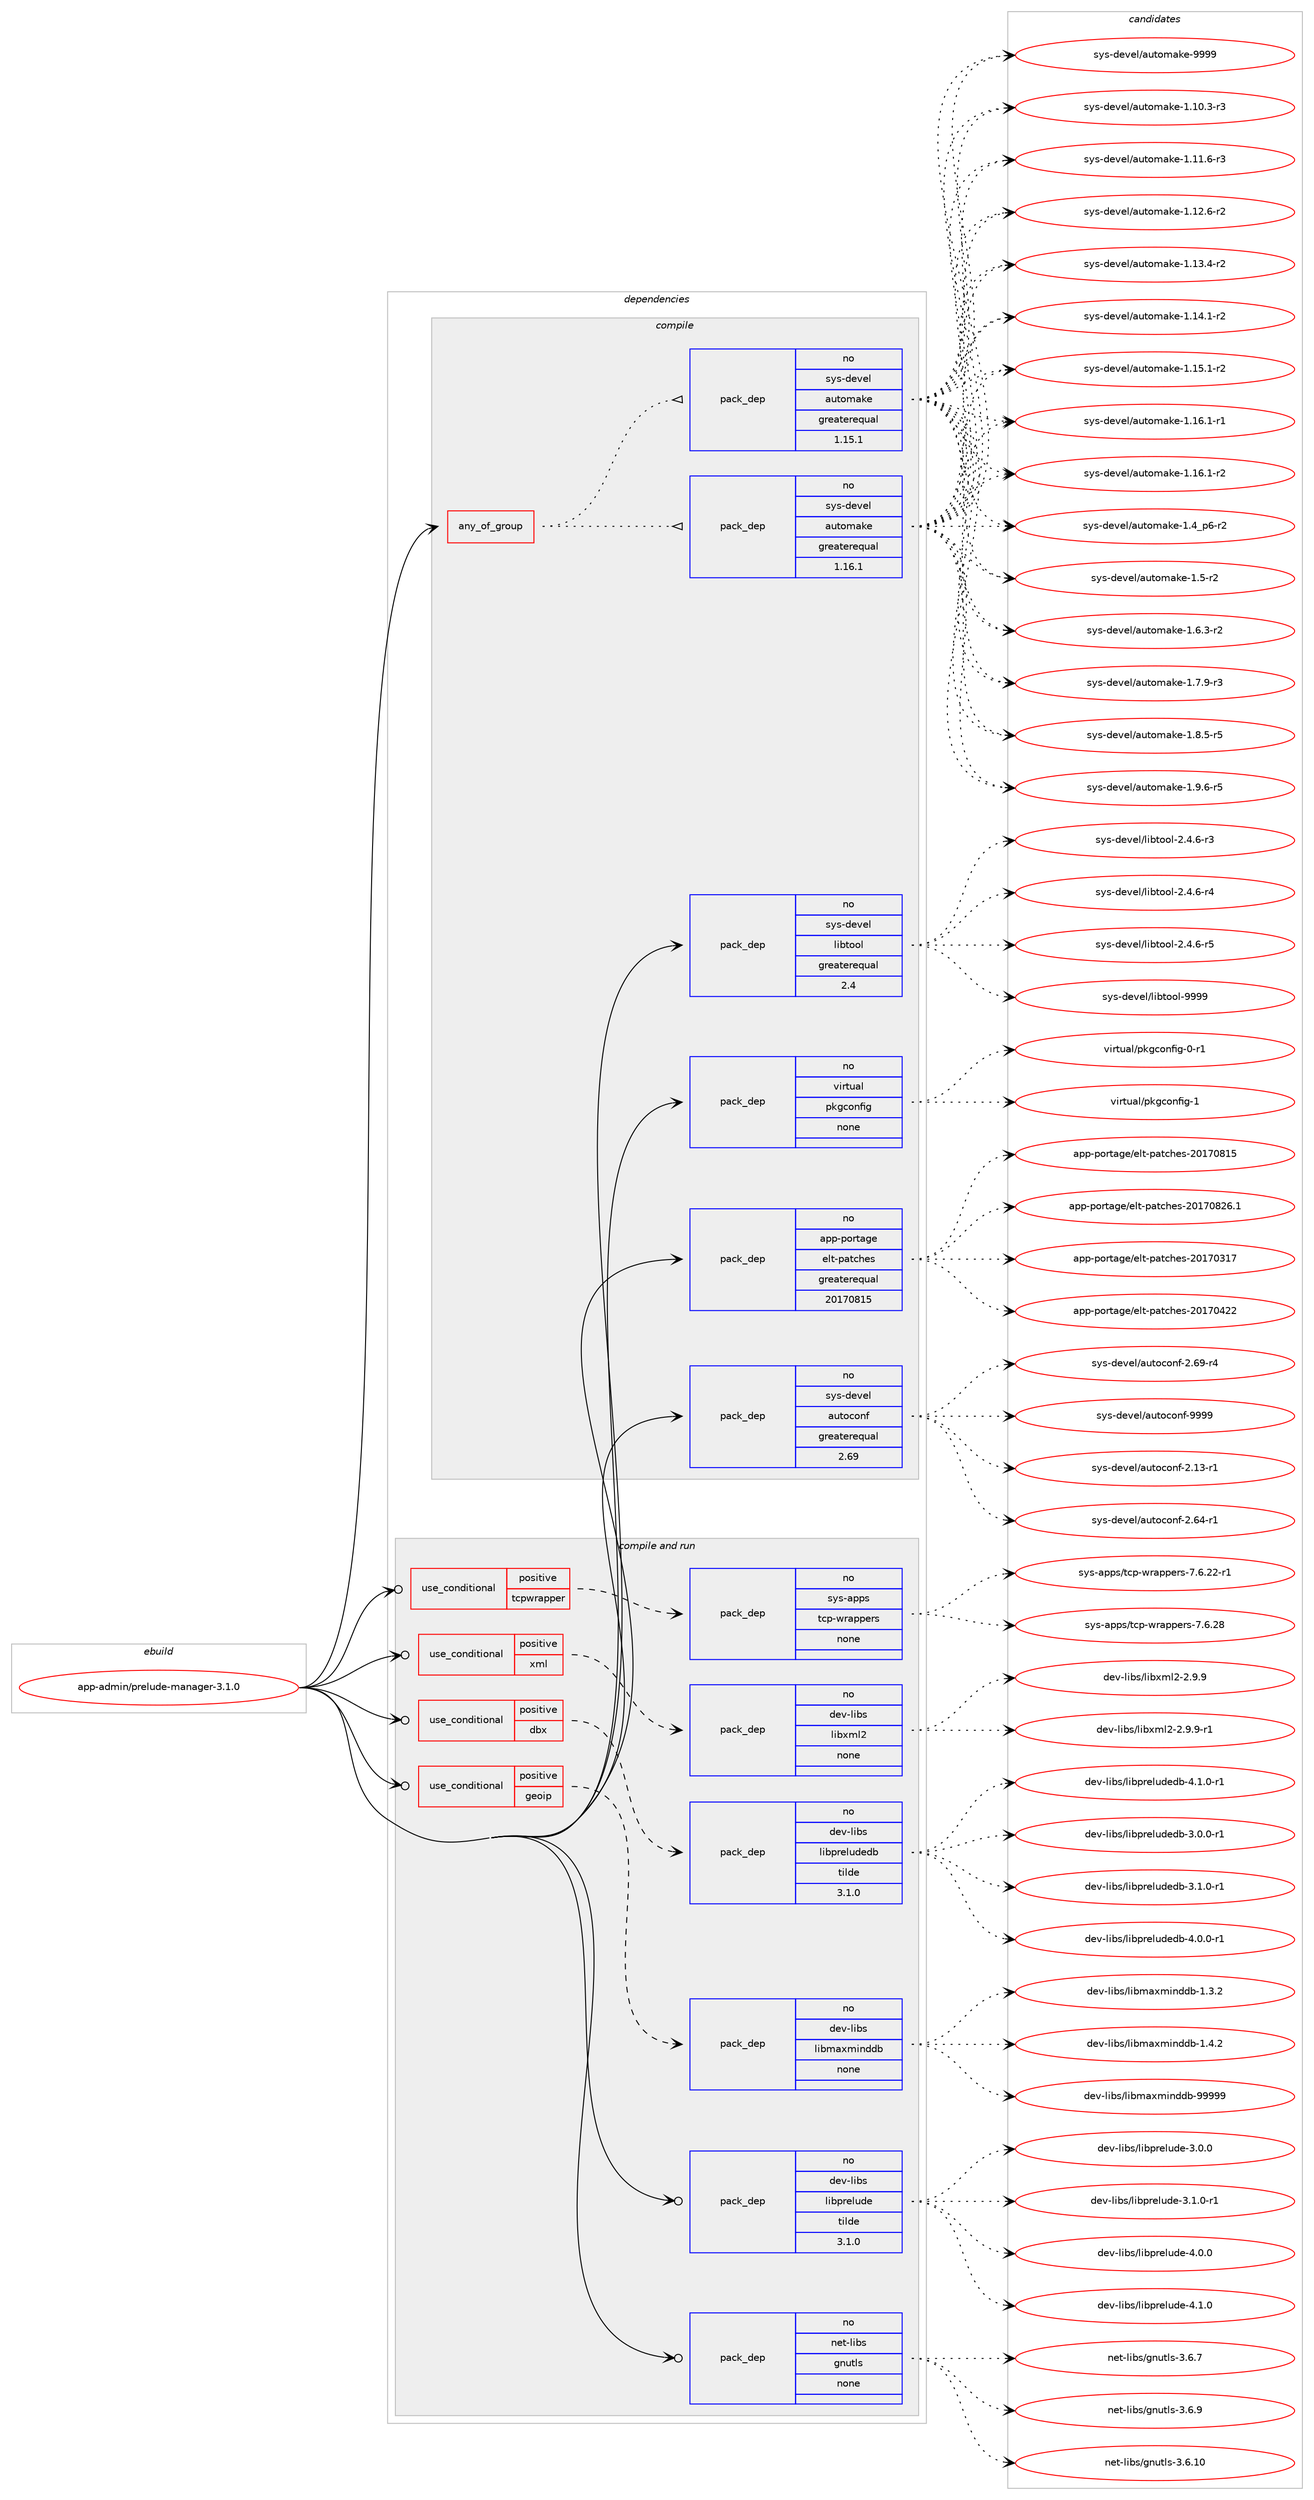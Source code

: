 digraph prolog {

# *************
# Graph options
# *************

newrank=true;
concentrate=true;
compound=true;
graph [rankdir=LR,fontname=Helvetica,fontsize=10,ranksep=1.5];#, ranksep=2.5, nodesep=0.2];
edge  [arrowhead=vee];
node  [fontname=Helvetica,fontsize=10];

# **********
# The ebuild
# **********

subgraph cluster_leftcol {
color=gray;
rank=same;
label=<<i>ebuild</i>>;
id [label="app-admin/prelude-manager-3.1.0", color=red, width=4, href="../app-admin/prelude-manager-3.1.0.svg"];
}

# ****************
# The dependencies
# ****************

subgraph cluster_midcol {
color=gray;
label=<<i>dependencies</i>>;
subgraph cluster_compile {
fillcolor="#eeeeee";
style=filled;
label=<<i>compile</i>>;
subgraph any8230 {
dependency468419 [label=<<TABLE BORDER="0" CELLBORDER="1" CELLSPACING="0" CELLPADDING="4"><TR><TD CELLPADDING="10">any_of_group</TD></TR></TABLE>>, shape=none, color=red];subgraph pack348584 {
dependency468420 [label=<<TABLE BORDER="0" CELLBORDER="1" CELLSPACING="0" CELLPADDING="4" WIDTH="220"><TR><TD ROWSPAN="6" CELLPADDING="30">pack_dep</TD></TR><TR><TD WIDTH="110">no</TD></TR><TR><TD>sys-devel</TD></TR><TR><TD>automake</TD></TR><TR><TD>greaterequal</TD></TR><TR><TD>1.16.1</TD></TR></TABLE>>, shape=none, color=blue];
}
dependency468419:e -> dependency468420:w [weight=20,style="dotted",arrowhead="oinv"];
subgraph pack348585 {
dependency468421 [label=<<TABLE BORDER="0" CELLBORDER="1" CELLSPACING="0" CELLPADDING="4" WIDTH="220"><TR><TD ROWSPAN="6" CELLPADDING="30">pack_dep</TD></TR><TR><TD WIDTH="110">no</TD></TR><TR><TD>sys-devel</TD></TR><TR><TD>automake</TD></TR><TR><TD>greaterequal</TD></TR><TR><TD>1.15.1</TD></TR></TABLE>>, shape=none, color=blue];
}
dependency468419:e -> dependency468421:w [weight=20,style="dotted",arrowhead="oinv"];
}
id:e -> dependency468419:w [weight=20,style="solid",arrowhead="vee"];
subgraph pack348586 {
dependency468422 [label=<<TABLE BORDER="0" CELLBORDER="1" CELLSPACING="0" CELLPADDING="4" WIDTH="220"><TR><TD ROWSPAN="6" CELLPADDING="30">pack_dep</TD></TR><TR><TD WIDTH="110">no</TD></TR><TR><TD>app-portage</TD></TR><TR><TD>elt-patches</TD></TR><TR><TD>greaterequal</TD></TR><TR><TD>20170815</TD></TR></TABLE>>, shape=none, color=blue];
}
id:e -> dependency468422:w [weight=20,style="solid",arrowhead="vee"];
subgraph pack348587 {
dependency468423 [label=<<TABLE BORDER="0" CELLBORDER="1" CELLSPACING="0" CELLPADDING="4" WIDTH="220"><TR><TD ROWSPAN="6" CELLPADDING="30">pack_dep</TD></TR><TR><TD WIDTH="110">no</TD></TR><TR><TD>sys-devel</TD></TR><TR><TD>autoconf</TD></TR><TR><TD>greaterequal</TD></TR><TR><TD>2.69</TD></TR></TABLE>>, shape=none, color=blue];
}
id:e -> dependency468423:w [weight=20,style="solid",arrowhead="vee"];
subgraph pack348588 {
dependency468424 [label=<<TABLE BORDER="0" CELLBORDER="1" CELLSPACING="0" CELLPADDING="4" WIDTH="220"><TR><TD ROWSPAN="6" CELLPADDING="30">pack_dep</TD></TR><TR><TD WIDTH="110">no</TD></TR><TR><TD>sys-devel</TD></TR><TR><TD>libtool</TD></TR><TR><TD>greaterequal</TD></TR><TR><TD>2.4</TD></TR></TABLE>>, shape=none, color=blue];
}
id:e -> dependency468424:w [weight=20,style="solid",arrowhead="vee"];
subgraph pack348589 {
dependency468425 [label=<<TABLE BORDER="0" CELLBORDER="1" CELLSPACING="0" CELLPADDING="4" WIDTH="220"><TR><TD ROWSPAN="6" CELLPADDING="30">pack_dep</TD></TR><TR><TD WIDTH="110">no</TD></TR><TR><TD>virtual</TD></TR><TR><TD>pkgconfig</TD></TR><TR><TD>none</TD></TR><TR><TD></TD></TR></TABLE>>, shape=none, color=blue];
}
id:e -> dependency468425:w [weight=20,style="solid",arrowhead="vee"];
}
subgraph cluster_compileandrun {
fillcolor="#eeeeee";
style=filled;
label=<<i>compile and run</i>>;
subgraph cond111304 {
dependency468426 [label=<<TABLE BORDER="0" CELLBORDER="1" CELLSPACING="0" CELLPADDING="4"><TR><TD ROWSPAN="3" CELLPADDING="10">use_conditional</TD></TR><TR><TD>positive</TD></TR><TR><TD>dbx</TD></TR></TABLE>>, shape=none, color=red];
subgraph pack348590 {
dependency468427 [label=<<TABLE BORDER="0" CELLBORDER="1" CELLSPACING="0" CELLPADDING="4" WIDTH="220"><TR><TD ROWSPAN="6" CELLPADDING="30">pack_dep</TD></TR><TR><TD WIDTH="110">no</TD></TR><TR><TD>dev-libs</TD></TR><TR><TD>libpreludedb</TD></TR><TR><TD>tilde</TD></TR><TR><TD>3.1.0</TD></TR></TABLE>>, shape=none, color=blue];
}
dependency468426:e -> dependency468427:w [weight=20,style="dashed",arrowhead="vee"];
}
id:e -> dependency468426:w [weight=20,style="solid",arrowhead="odotvee"];
subgraph cond111305 {
dependency468428 [label=<<TABLE BORDER="0" CELLBORDER="1" CELLSPACING="0" CELLPADDING="4"><TR><TD ROWSPAN="3" CELLPADDING="10">use_conditional</TD></TR><TR><TD>positive</TD></TR><TR><TD>geoip</TD></TR></TABLE>>, shape=none, color=red];
subgraph pack348591 {
dependency468429 [label=<<TABLE BORDER="0" CELLBORDER="1" CELLSPACING="0" CELLPADDING="4" WIDTH="220"><TR><TD ROWSPAN="6" CELLPADDING="30">pack_dep</TD></TR><TR><TD WIDTH="110">no</TD></TR><TR><TD>dev-libs</TD></TR><TR><TD>libmaxminddb</TD></TR><TR><TD>none</TD></TR><TR><TD></TD></TR></TABLE>>, shape=none, color=blue];
}
dependency468428:e -> dependency468429:w [weight=20,style="dashed",arrowhead="vee"];
}
id:e -> dependency468428:w [weight=20,style="solid",arrowhead="odotvee"];
subgraph cond111306 {
dependency468430 [label=<<TABLE BORDER="0" CELLBORDER="1" CELLSPACING="0" CELLPADDING="4"><TR><TD ROWSPAN="3" CELLPADDING="10">use_conditional</TD></TR><TR><TD>positive</TD></TR><TR><TD>tcpwrapper</TD></TR></TABLE>>, shape=none, color=red];
subgraph pack348592 {
dependency468431 [label=<<TABLE BORDER="0" CELLBORDER="1" CELLSPACING="0" CELLPADDING="4" WIDTH="220"><TR><TD ROWSPAN="6" CELLPADDING="30">pack_dep</TD></TR><TR><TD WIDTH="110">no</TD></TR><TR><TD>sys-apps</TD></TR><TR><TD>tcp-wrappers</TD></TR><TR><TD>none</TD></TR><TR><TD></TD></TR></TABLE>>, shape=none, color=blue];
}
dependency468430:e -> dependency468431:w [weight=20,style="dashed",arrowhead="vee"];
}
id:e -> dependency468430:w [weight=20,style="solid",arrowhead="odotvee"];
subgraph cond111307 {
dependency468432 [label=<<TABLE BORDER="0" CELLBORDER="1" CELLSPACING="0" CELLPADDING="4"><TR><TD ROWSPAN="3" CELLPADDING="10">use_conditional</TD></TR><TR><TD>positive</TD></TR><TR><TD>xml</TD></TR></TABLE>>, shape=none, color=red];
subgraph pack348593 {
dependency468433 [label=<<TABLE BORDER="0" CELLBORDER="1" CELLSPACING="0" CELLPADDING="4" WIDTH="220"><TR><TD ROWSPAN="6" CELLPADDING="30">pack_dep</TD></TR><TR><TD WIDTH="110">no</TD></TR><TR><TD>dev-libs</TD></TR><TR><TD>libxml2</TD></TR><TR><TD>none</TD></TR><TR><TD></TD></TR></TABLE>>, shape=none, color=blue];
}
dependency468432:e -> dependency468433:w [weight=20,style="dashed",arrowhead="vee"];
}
id:e -> dependency468432:w [weight=20,style="solid",arrowhead="odotvee"];
subgraph pack348594 {
dependency468434 [label=<<TABLE BORDER="0" CELLBORDER="1" CELLSPACING="0" CELLPADDING="4" WIDTH="220"><TR><TD ROWSPAN="6" CELLPADDING="30">pack_dep</TD></TR><TR><TD WIDTH="110">no</TD></TR><TR><TD>dev-libs</TD></TR><TR><TD>libprelude</TD></TR><TR><TD>tilde</TD></TR><TR><TD>3.1.0</TD></TR></TABLE>>, shape=none, color=blue];
}
id:e -> dependency468434:w [weight=20,style="solid",arrowhead="odotvee"];
subgraph pack348595 {
dependency468435 [label=<<TABLE BORDER="0" CELLBORDER="1" CELLSPACING="0" CELLPADDING="4" WIDTH="220"><TR><TD ROWSPAN="6" CELLPADDING="30">pack_dep</TD></TR><TR><TD WIDTH="110">no</TD></TR><TR><TD>net-libs</TD></TR><TR><TD>gnutls</TD></TR><TR><TD>none</TD></TR><TR><TD></TD></TR></TABLE>>, shape=none, color=blue];
}
id:e -> dependency468435:w [weight=20,style="solid",arrowhead="odotvee"];
}
subgraph cluster_run {
fillcolor="#eeeeee";
style=filled;
label=<<i>run</i>>;
}
}

# **************
# The candidates
# **************

subgraph cluster_choices {
rank=same;
color=gray;
label=<<i>candidates</i>>;

subgraph choice348584 {
color=black;
nodesep=1;
choice11512111545100101118101108479711711611110997107101454946494846514511451 [label="sys-devel/automake-1.10.3-r3", color=red, width=4,href="../sys-devel/automake-1.10.3-r3.svg"];
choice11512111545100101118101108479711711611110997107101454946494946544511451 [label="sys-devel/automake-1.11.6-r3", color=red, width=4,href="../sys-devel/automake-1.11.6-r3.svg"];
choice11512111545100101118101108479711711611110997107101454946495046544511450 [label="sys-devel/automake-1.12.6-r2", color=red, width=4,href="../sys-devel/automake-1.12.6-r2.svg"];
choice11512111545100101118101108479711711611110997107101454946495146524511450 [label="sys-devel/automake-1.13.4-r2", color=red, width=4,href="../sys-devel/automake-1.13.4-r2.svg"];
choice11512111545100101118101108479711711611110997107101454946495246494511450 [label="sys-devel/automake-1.14.1-r2", color=red, width=4,href="../sys-devel/automake-1.14.1-r2.svg"];
choice11512111545100101118101108479711711611110997107101454946495346494511450 [label="sys-devel/automake-1.15.1-r2", color=red, width=4,href="../sys-devel/automake-1.15.1-r2.svg"];
choice11512111545100101118101108479711711611110997107101454946495446494511449 [label="sys-devel/automake-1.16.1-r1", color=red, width=4,href="../sys-devel/automake-1.16.1-r1.svg"];
choice11512111545100101118101108479711711611110997107101454946495446494511450 [label="sys-devel/automake-1.16.1-r2", color=red, width=4,href="../sys-devel/automake-1.16.1-r2.svg"];
choice115121115451001011181011084797117116111109971071014549465295112544511450 [label="sys-devel/automake-1.4_p6-r2", color=red, width=4,href="../sys-devel/automake-1.4_p6-r2.svg"];
choice11512111545100101118101108479711711611110997107101454946534511450 [label="sys-devel/automake-1.5-r2", color=red, width=4,href="../sys-devel/automake-1.5-r2.svg"];
choice115121115451001011181011084797117116111109971071014549465446514511450 [label="sys-devel/automake-1.6.3-r2", color=red, width=4,href="../sys-devel/automake-1.6.3-r2.svg"];
choice115121115451001011181011084797117116111109971071014549465546574511451 [label="sys-devel/automake-1.7.9-r3", color=red, width=4,href="../sys-devel/automake-1.7.9-r3.svg"];
choice115121115451001011181011084797117116111109971071014549465646534511453 [label="sys-devel/automake-1.8.5-r5", color=red, width=4,href="../sys-devel/automake-1.8.5-r5.svg"];
choice115121115451001011181011084797117116111109971071014549465746544511453 [label="sys-devel/automake-1.9.6-r5", color=red, width=4,href="../sys-devel/automake-1.9.6-r5.svg"];
choice115121115451001011181011084797117116111109971071014557575757 [label="sys-devel/automake-9999", color=red, width=4,href="../sys-devel/automake-9999.svg"];
dependency468420:e -> choice11512111545100101118101108479711711611110997107101454946494846514511451:w [style=dotted,weight="100"];
dependency468420:e -> choice11512111545100101118101108479711711611110997107101454946494946544511451:w [style=dotted,weight="100"];
dependency468420:e -> choice11512111545100101118101108479711711611110997107101454946495046544511450:w [style=dotted,weight="100"];
dependency468420:e -> choice11512111545100101118101108479711711611110997107101454946495146524511450:w [style=dotted,weight="100"];
dependency468420:e -> choice11512111545100101118101108479711711611110997107101454946495246494511450:w [style=dotted,weight="100"];
dependency468420:e -> choice11512111545100101118101108479711711611110997107101454946495346494511450:w [style=dotted,weight="100"];
dependency468420:e -> choice11512111545100101118101108479711711611110997107101454946495446494511449:w [style=dotted,weight="100"];
dependency468420:e -> choice11512111545100101118101108479711711611110997107101454946495446494511450:w [style=dotted,weight="100"];
dependency468420:e -> choice115121115451001011181011084797117116111109971071014549465295112544511450:w [style=dotted,weight="100"];
dependency468420:e -> choice11512111545100101118101108479711711611110997107101454946534511450:w [style=dotted,weight="100"];
dependency468420:e -> choice115121115451001011181011084797117116111109971071014549465446514511450:w [style=dotted,weight="100"];
dependency468420:e -> choice115121115451001011181011084797117116111109971071014549465546574511451:w [style=dotted,weight="100"];
dependency468420:e -> choice115121115451001011181011084797117116111109971071014549465646534511453:w [style=dotted,weight="100"];
dependency468420:e -> choice115121115451001011181011084797117116111109971071014549465746544511453:w [style=dotted,weight="100"];
dependency468420:e -> choice115121115451001011181011084797117116111109971071014557575757:w [style=dotted,weight="100"];
}
subgraph choice348585 {
color=black;
nodesep=1;
choice11512111545100101118101108479711711611110997107101454946494846514511451 [label="sys-devel/automake-1.10.3-r3", color=red, width=4,href="../sys-devel/automake-1.10.3-r3.svg"];
choice11512111545100101118101108479711711611110997107101454946494946544511451 [label="sys-devel/automake-1.11.6-r3", color=red, width=4,href="../sys-devel/automake-1.11.6-r3.svg"];
choice11512111545100101118101108479711711611110997107101454946495046544511450 [label="sys-devel/automake-1.12.6-r2", color=red, width=4,href="../sys-devel/automake-1.12.6-r2.svg"];
choice11512111545100101118101108479711711611110997107101454946495146524511450 [label="sys-devel/automake-1.13.4-r2", color=red, width=4,href="../sys-devel/automake-1.13.4-r2.svg"];
choice11512111545100101118101108479711711611110997107101454946495246494511450 [label="sys-devel/automake-1.14.1-r2", color=red, width=4,href="../sys-devel/automake-1.14.1-r2.svg"];
choice11512111545100101118101108479711711611110997107101454946495346494511450 [label="sys-devel/automake-1.15.1-r2", color=red, width=4,href="../sys-devel/automake-1.15.1-r2.svg"];
choice11512111545100101118101108479711711611110997107101454946495446494511449 [label="sys-devel/automake-1.16.1-r1", color=red, width=4,href="../sys-devel/automake-1.16.1-r1.svg"];
choice11512111545100101118101108479711711611110997107101454946495446494511450 [label="sys-devel/automake-1.16.1-r2", color=red, width=4,href="../sys-devel/automake-1.16.1-r2.svg"];
choice115121115451001011181011084797117116111109971071014549465295112544511450 [label="sys-devel/automake-1.4_p6-r2", color=red, width=4,href="../sys-devel/automake-1.4_p6-r2.svg"];
choice11512111545100101118101108479711711611110997107101454946534511450 [label="sys-devel/automake-1.5-r2", color=red, width=4,href="../sys-devel/automake-1.5-r2.svg"];
choice115121115451001011181011084797117116111109971071014549465446514511450 [label="sys-devel/automake-1.6.3-r2", color=red, width=4,href="../sys-devel/automake-1.6.3-r2.svg"];
choice115121115451001011181011084797117116111109971071014549465546574511451 [label="sys-devel/automake-1.7.9-r3", color=red, width=4,href="../sys-devel/automake-1.7.9-r3.svg"];
choice115121115451001011181011084797117116111109971071014549465646534511453 [label="sys-devel/automake-1.8.5-r5", color=red, width=4,href="../sys-devel/automake-1.8.5-r5.svg"];
choice115121115451001011181011084797117116111109971071014549465746544511453 [label="sys-devel/automake-1.9.6-r5", color=red, width=4,href="../sys-devel/automake-1.9.6-r5.svg"];
choice115121115451001011181011084797117116111109971071014557575757 [label="sys-devel/automake-9999", color=red, width=4,href="../sys-devel/automake-9999.svg"];
dependency468421:e -> choice11512111545100101118101108479711711611110997107101454946494846514511451:w [style=dotted,weight="100"];
dependency468421:e -> choice11512111545100101118101108479711711611110997107101454946494946544511451:w [style=dotted,weight="100"];
dependency468421:e -> choice11512111545100101118101108479711711611110997107101454946495046544511450:w [style=dotted,weight="100"];
dependency468421:e -> choice11512111545100101118101108479711711611110997107101454946495146524511450:w [style=dotted,weight="100"];
dependency468421:e -> choice11512111545100101118101108479711711611110997107101454946495246494511450:w [style=dotted,weight="100"];
dependency468421:e -> choice11512111545100101118101108479711711611110997107101454946495346494511450:w [style=dotted,weight="100"];
dependency468421:e -> choice11512111545100101118101108479711711611110997107101454946495446494511449:w [style=dotted,weight="100"];
dependency468421:e -> choice11512111545100101118101108479711711611110997107101454946495446494511450:w [style=dotted,weight="100"];
dependency468421:e -> choice115121115451001011181011084797117116111109971071014549465295112544511450:w [style=dotted,weight="100"];
dependency468421:e -> choice11512111545100101118101108479711711611110997107101454946534511450:w [style=dotted,weight="100"];
dependency468421:e -> choice115121115451001011181011084797117116111109971071014549465446514511450:w [style=dotted,weight="100"];
dependency468421:e -> choice115121115451001011181011084797117116111109971071014549465546574511451:w [style=dotted,weight="100"];
dependency468421:e -> choice115121115451001011181011084797117116111109971071014549465646534511453:w [style=dotted,weight="100"];
dependency468421:e -> choice115121115451001011181011084797117116111109971071014549465746544511453:w [style=dotted,weight="100"];
dependency468421:e -> choice115121115451001011181011084797117116111109971071014557575757:w [style=dotted,weight="100"];
}
subgraph choice348586 {
color=black;
nodesep=1;
choice97112112451121111141169710310147101108116451129711699104101115455048495548514955 [label="app-portage/elt-patches-20170317", color=red, width=4,href="../app-portage/elt-patches-20170317.svg"];
choice97112112451121111141169710310147101108116451129711699104101115455048495548525050 [label="app-portage/elt-patches-20170422", color=red, width=4,href="../app-portage/elt-patches-20170422.svg"];
choice97112112451121111141169710310147101108116451129711699104101115455048495548564953 [label="app-portage/elt-patches-20170815", color=red, width=4,href="../app-portage/elt-patches-20170815.svg"];
choice971121124511211111411697103101471011081164511297116991041011154550484955485650544649 [label="app-portage/elt-patches-20170826.1", color=red, width=4,href="../app-portage/elt-patches-20170826.1.svg"];
dependency468422:e -> choice97112112451121111141169710310147101108116451129711699104101115455048495548514955:w [style=dotted,weight="100"];
dependency468422:e -> choice97112112451121111141169710310147101108116451129711699104101115455048495548525050:w [style=dotted,weight="100"];
dependency468422:e -> choice97112112451121111141169710310147101108116451129711699104101115455048495548564953:w [style=dotted,weight="100"];
dependency468422:e -> choice971121124511211111411697103101471011081164511297116991041011154550484955485650544649:w [style=dotted,weight="100"];
}
subgraph choice348587 {
color=black;
nodesep=1;
choice1151211154510010111810110847971171161119911111010245504649514511449 [label="sys-devel/autoconf-2.13-r1", color=red, width=4,href="../sys-devel/autoconf-2.13-r1.svg"];
choice1151211154510010111810110847971171161119911111010245504654524511449 [label="sys-devel/autoconf-2.64-r1", color=red, width=4,href="../sys-devel/autoconf-2.64-r1.svg"];
choice1151211154510010111810110847971171161119911111010245504654574511452 [label="sys-devel/autoconf-2.69-r4", color=red, width=4,href="../sys-devel/autoconf-2.69-r4.svg"];
choice115121115451001011181011084797117116111991111101024557575757 [label="sys-devel/autoconf-9999", color=red, width=4,href="../sys-devel/autoconf-9999.svg"];
dependency468423:e -> choice1151211154510010111810110847971171161119911111010245504649514511449:w [style=dotted,weight="100"];
dependency468423:e -> choice1151211154510010111810110847971171161119911111010245504654524511449:w [style=dotted,weight="100"];
dependency468423:e -> choice1151211154510010111810110847971171161119911111010245504654574511452:w [style=dotted,weight="100"];
dependency468423:e -> choice115121115451001011181011084797117116111991111101024557575757:w [style=dotted,weight="100"];
}
subgraph choice348588 {
color=black;
nodesep=1;
choice1151211154510010111810110847108105981161111111084550465246544511451 [label="sys-devel/libtool-2.4.6-r3", color=red, width=4,href="../sys-devel/libtool-2.4.6-r3.svg"];
choice1151211154510010111810110847108105981161111111084550465246544511452 [label="sys-devel/libtool-2.4.6-r4", color=red, width=4,href="../sys-devel/libtool-2.4.6-r4.svg"];
choice1151211154510010111810110847108105981161111111084550465246544511453 [label="sys-devel/libtool-2.4.6-r5", color=red, width=4,href="../sys-devel/libtool-2.4.6-r5.svg"];
choice1151211154510010111810110847108105981161111111084557575757 [label="sys-devel/libtool-9999", color=red, width=4,href="../sys-devel/libtool-9999.svg"];
dependency468424:e -> choice1151211154510010111810110847108105981161111111084550465246544511451:w [style=dotted,weight="100"];
dependency468424:e -> choice1151211154510010111810110847108105981161111111084550465246544511452:w [style=dotted,weight="100"];
dependency468424:e -> choice1151211154510010111810110847108105981161111111084550465246544511453:w [style=dotted,weight="100"];
dependency468424:e -> choice1151211154510010111810110847108105981161111111084557575757:w [style=dotted,weight="100"];
}
subgraph choice348589 {
color=black;
nodesep=1;
choice11810511411611797108471121071039911111010210510345484511449 [label="virtual/pkgconfig-0-r1", color=red, width=4,href="../virtual/pkgconfig-0-r1.svg"];
choice1181051141161179710847112107103991111101021051034549 [label="virtual/pkgconfig-1", color=red, width=4,href="../virtual/pkgconfig-1.svg"];
dependency468425:e -> choice11810511411611797108471121071039911111010210510345484511449:w [style=dotted,weight="100"];
dependency468425:e -> choice1181051141161179710847112107103991111101021051034549:w [style=dotted,weight="100"];
}
subgraph choice348590 {
color=black;
nodesep=1;
choice10010111845108105981154710810598112114101108117100101100984551464846484511449 [label="dev-libs/libpreludedb-3.0.0-r1", color=red, width=4,href="../dev-libs/libpreludedb-3.0.0-r1.svg"];
choice10010111845108105981154710810598112114101108117100101100984551464946484511449 [label="dev-libs/libpreludedb-3.1.0-r1", color=red, width=4,href="../dev-libs/libpreludedb-3.1.0-r1.svg"];
choice10010111845108105981154710810598112114101108117100101100984552464846484511449 [label="dev-libs/libpreludedb-4.0.0-r1", color=red, width=4,href="../dev-libs/libpreludedb-4.0.0-r1.svg"];
choice10010111845108105981154710810598112114101108117100101100984552464946484511449 [label="dev-libs/libpreludedb-4.1.0-r1", color=red, width=4,href="../dev-libs/libpreludedb-4.1.0-r1.svg"];
dependency468427:e -> choice10010111845108105981154710810598112114101108117100101100984551464846484511449:w [style=dotted,weight="100"];
dependency468427:e -> choice10010111845108105981154710810598112114101108117100101100984551464946484511449:w [style=dotted,weight="100"];
dependency468427:e -> choice10010111845108105981154710810598112114101108117100101100984552464846484511449:w [style=dotted,weight="100"];
dependency468427:e -> choice10010111845108105981154710810598112114101108117100101100984552464946484511449:w [style=dotted,weight="100"];
}
subgraph choice348591 {
color=black;
nodesep=1;
choice100101118451081059811547108105981099712010910511010010098454946514650 [label="dev-libs/libmaxminddb-1.3.2", color=red, width=4,href="../dev-libs/libmaxminddb-1.3.2.svg"];
choice100101118451081059811547108105981099712010910511010010098454946524650 [label="dev-libs/libmaxminddb-1.4.2", color=red, width=4,href="../dev-libs/libmaxminddb-1.4.2.svg"];
choice100101118451081059811547108105981099712010910511010010098455757575757 [label="dev-libs/libmaxminddb-99999", color=red, width=4,href="../dev-libs/libmaxminddb-99999.svg"];
dependency468429:e -> choice100101118451081059811547108105981099712010910511010010098454946514650:w [style=dotted,weight="100"];
dependency468429:e -> choice100101118451081059811547108105981099712010910511010010098454946524650:w [style=dotted,weight="100"];
dependency468429:e -> choice100101118451081059811547108105981099712010910511010010098455757575757:w [style=dotted,weight="100"];
}
subgraph choice348592 {
color=black;
nodesep=1;
choice115121115459711211211547116991124511911497112112101114115455546544650504511449 [label="sys-apps/tcp-wrappers-7.6.22-r1", color=red, width=4,href="../sys-apps/tcp-wrappers-7.6.22-r1.svg"];
choice11512111545971121121154711699112451191149711211210111411545554654465056 [label="sys-apps/tcp-wrappers-7.6.28", color=red, width=4,href="../sys-apps/tcp-wrappers-7.6.28.svg"];
dependency468431:e -> choice115121115459711211211547116991124511911497112112101114115455546544650504511449:w [style=dotted,weight="100"];
dependency468431:e -> choice11512111545971121121154711699112451191149711211210111411545554654465056:w [style=dotted,weight="100"];
}
subgraph choice348593 {
color=black;
nodesep=1;
choice1001011184510810598115471081059812010910850455046574657 [label="dev-libs/libxml2-2.9.9", color=red, width=4,href="../dev-libs/libxml2-2.9.9.svg"];
choice10010111845108105981154710810598120109108504550465746574511449 [label="dev-libs/libxml2-2.9.9-r1", color=red, width=4,href="../dev-libs/libxml2-2.9.9-r1.svg"];
dependency468433:e -> choice1001011184510810598115471081059812010910850455046574657:w [style=dotted,weight="100"];
dependency468433:e -> choice10010111845108105981154710810598120109108504550465746574511449:w [style=dotted,weight="100"];
}
subgraph choice348594 {
color=black;
nodesep=1;
choice10010111845108105981154710810598112114101108117100101455146484648 [label="dev-libs/libprelude-3.0.0", color=red, width=4,href="../dev-libs/libprelude-3.0.0.svg"];
choice100101118451081059811547108105981121141011081171001014551464946484511449 [label="dev-libs/libprelude-3.1.0-r1", color=red, width=4,href="../dev-libs/libprelude-3.1.0-r1.svg"];
choice10010111845108105981154710810598112114101108117100101455246484648 [label="dev-libs/libprelude-4.0.0", color=red, width=4,href="../dev-libs/libprelude-4.0.0.svg"];
choice10010111845108105981154710810598112114101108117100101455246494648 [label="dev-libs/libprelude-4.1.0", color=red, width=4,href="../dev-libs/libprelude-4.1.0.svg"];
dependency468434:e -> choice10010111845108105981154710810598112114101108117100101455146484648:w [style=dotted,weight="100"];
dependency468434:e -> choice100101118451081059811547108105981121141011081171001014551464946484511449:w [style=dotted,weight="100"];
dependency468434:e -> choice10010111845108105981154710810598112114101108117100101455246484648:w [style=dotted,weight="100"];
dependency468434:e -> choice10010111845108105981154710810598112114101108117100101455246494648:w [style=dotted,weight="100"];
}
subgraph choice348595 {
color=black;
nodesep=1;
choice11010111645108105981154710311011711610811545514654464948 [label="net-libs/gnutls-3.6.10", color=red, width=4,href="../net-libs/gnutls-3.6.10.svg"];
choice110101116451081059811547103110117116108115455146544655 [label="net-libs/gnutls-3.6.7", color=red, width=4,href="../net-libs/gnutls-3.6.7.svg"];
choice110101116451081059811547103110117116108115455146544657 [label="net-libs/gnutls-3.6.9", color=red, width=4,href="../net-libs/gnutls-3.6.9.svg"];
dependency468435:e -> choice11010111645108105981154710311011711610811545514654464948:w [style=dotted,weight="100"];
dependency468435:e -> choice110101116451081059811547103110117116108115455146544655:w [style=dotted,weight="100"];
dependency468435:e -> choice110101116451081059811547103110117116108115455146544657:w [style=dotted,weight="100"];
}
}

}
